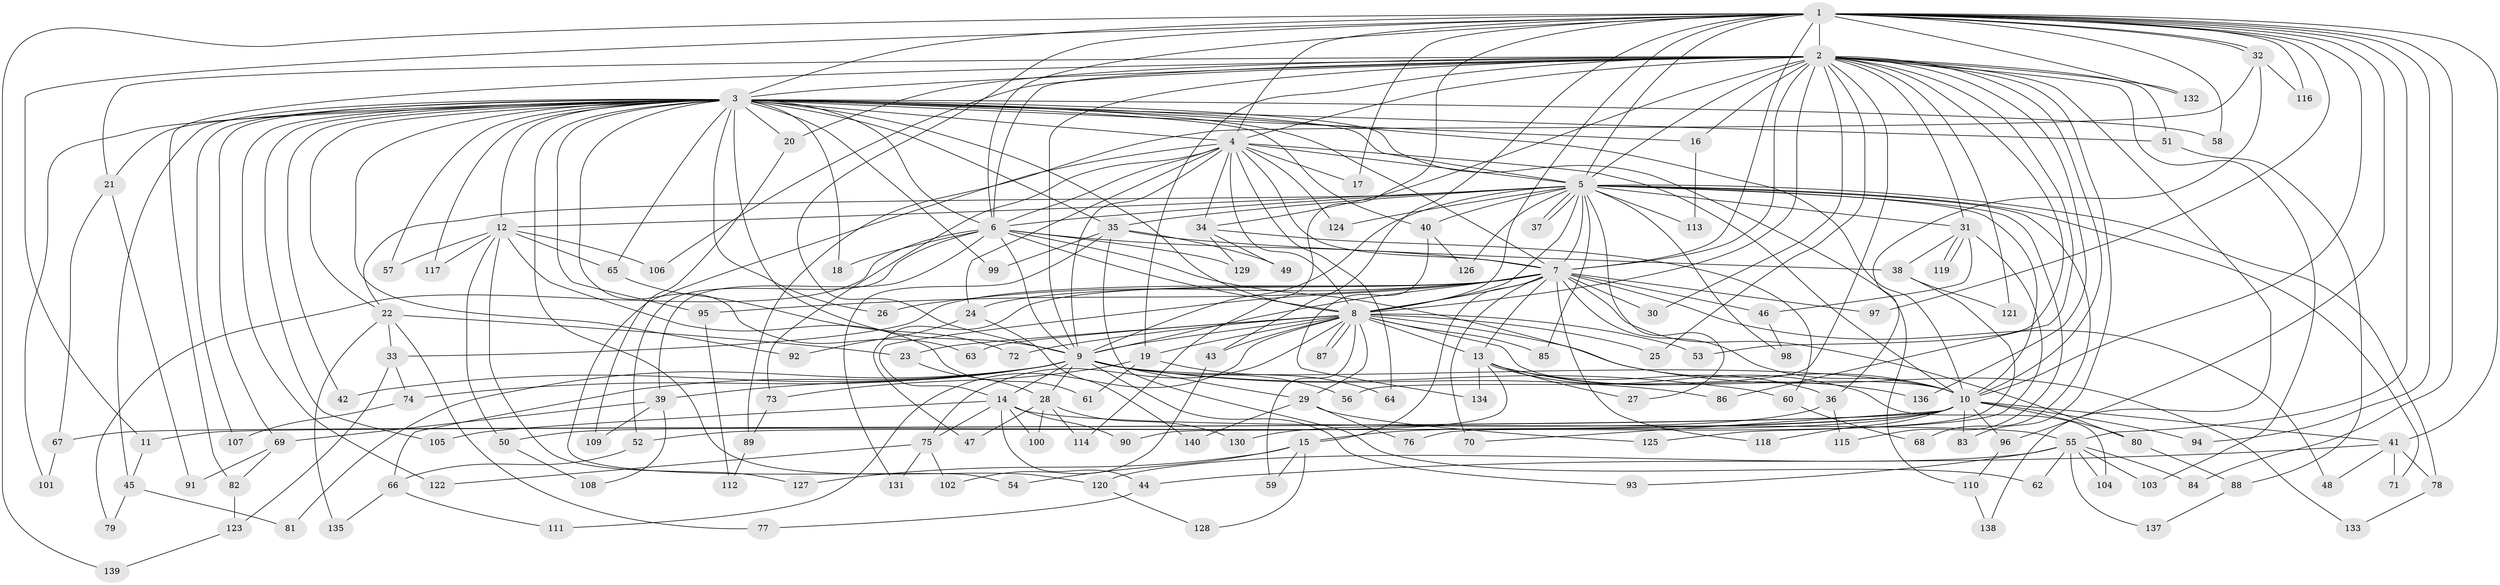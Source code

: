 // Generated by graph-tools (version 1.1) at 2025/49/03/09/25 03:49:28]
// undirected, 140 vertices, 305 edges
graph export_dot {
graph [start="1"]
  node [color=gray90,style=filled];
  1;
  2;
  3;
  4;
  5;
  6;
  7;
  8;
  9;
  10;
  11;
  12;
  13;
  14;
  15;
  16;
  17;
  18;
  19;
  20;
  21;
  22;
  23;
  24;
  25;
  26;
  27;
  28;
  29;
  30;
  31;
  32;
  33;
  34;
  35;
  36;
  37;
  38;
  39;
  40;
  41;
  42;
  43;
  44;
  45;
  46;
  47;
  48;
  49;
  50;
  51;
  52;
  53;
  54;
  55;
  56;
  57;
  58;
  59;
  60;
  61;
  62;
  63;
  64;
  65;
  66;
  67;
  68;
  69;
  70;
  71;
  72;
  73;
  74;
  75;
  76;
  77;
  78;
  79;
  80;
  81;
  82;
  83;
  84;
  85;
  86;
  87;
  88;
  89;
  90;
  91;
  92;
  93;
  94;
  95;
  96;
  97;
  98;
  99;
  100;
  101;
  102;
  103;
  104;
  105;
  106;
  107;
  108;
  109;
  110;
  111;
  112;
  113;
  114;
  115;
  116;
  117;
  118;
  119;
  120;
  121;
  122;
  123;
  124;
  125;
  126;
  127;
  128;
  129;
  130;
  131;
  132;
  133;
  134;
  135;
  136;
  137;
  138;
  139;
  140;
  1 -- 2;
  1 -- 3;
  1 -- 4;
  1 -- 5;
  1 -- 6;
  1 -- 7;
  1 -- 8;
  1 -- 9;
  1 -- 10;
  1 -- 11;
  1 -- 17;
  1 -- 32;
  1 -- 32;
  1 -- 41;
  1 -- 43;
  1 -- 55;
  1 -- 58;
  1 -- 84;
  1 -- 94;
  1 -- 96;
  1 -- 97;
  1 -- 114;
  1 -- 116;
  1 -- 132;
  1 -- 139;
  2 -- 3;
  2 -- 4;
  2 -- 5;
  2 -- 6;
  2 -- 7;
  2 -- 8;
  2 -- 9;
  2 -- 10;
  2 -- 16;
  2 -- 19;
  2 -- 20;
  2 -- 21;
  2 -- 25;
  2 -- 30;
  2 -- 31;
  2 -- 34;
  2 -- 51;
  2 -- 53;
  2 -- 56;
  2 -- 82;
  2 -- 83;
  2 -- 86;
  2 -- 103;
  2 -- 106;
  2 -- 121;
  2 -- 132;
  2 -- 136;
  2 -- 138;
  3 -- 4;
  3 -- 5;
  3 -- 6;
  3 -- 7;
  3 -- 8;
  3 -- 9;
  3 -- 10;
  3 -- 12;
  3 -- 16;
  3 -- 18;
  3 -- 20;
  3 -- 21;
  3 -- 22;
  3 -- 26;
  3 -- 35;
  3 -- 40;
  3 -- 42;
  3 -- 45;
  3 -- 51;
  3 -- 57;
  3 -- 58;
  3 -- 63;
  3 -- 65;
  3 -- 69;
  3 -- 92;
  3 -- 95;
  3 -- 99;
  3 -- 101;
  3 -- 105;
  3 -- 107;
  3 -- 110;
  3 -- 117;
  3 -- 120;
  3 -- 122;
  4 -- 5;
  4 -- 6;
  4 -- 7;
  4 -- 8;
  4 -- 9;
  4 -- 10;
  4 -- 17;
  4 -- 24;
  4 -- 34;
  4 -- 54;
  4 -- 64;
  4 -- 73;
  4 -- 124;
  5 -- 6;
  5 -- 7;
  5 -- 8;
  5 -- 9;
  5 -- 10;
  5 -- 12;
  5 -- 22;
  5 -- 27;
  5 -- 31;
  5 -- 35;
  5 -- 37;
  5 -- 37;
  5 -- 40;
  5 -- 68;
  5 -- 71;
  5 -- 78;
  5 -- 85;
  5 -- 98;
  5 -- 113;
  5 -- 115;
  5 -- 124;
  5 -- 126;
  6 -- 7;
  6 -- 8;
  6 -- 9;
  6 -- 10;
  6 -- 18;
  6 -- 39;
  6 -- 52;
  6 -- 79;
  6 -- 129;
  7 -- 8;
  7 -- 9;
  7 -- 10;
  7 -- 13;
  7 -- 14;
  7 -- 15;
  7 -- 24;
  7 -- 26;
  7 -- 30;
  7 -- 33;
  7 -- 46;
  7 -- 47;
  7 -- 48;
  7 -- 70;
  7 -- 80;
  7 -- 95;
  7 -- 97;
  7 -- 118;
  8 -- 9;
  8 -- 10;
  8 -- 13;
  8 -- 19;
  8 -- 23;
  8 -- 25;
  8 -- 29;
  8 -- 43;
  8 -- 53;
  8 -- 59;
  8 -- 63;
  8 -- 72;
  8 -- 75;
  8 -- 85;
  8 -- 87;
  8 -- 87;
  8 -- 111;
  8 -- 133;
  9 -- 10;
  9 -- 14;
  9 -- 28;
  9 -- 29;
  9 -- 39;
  9 -- 42;
  9 -- 56;
  9 -- 60;
  9 -- 66;
  9 -- 74;
  9 -- 81;
  9 -- 86;
  9 -- 93;
  10 -- 11;
  10 -- 15;
  10 -- 41;
  10 -- 50;
  10 -- 52;
  10 -- 67;
  10 -- 70;
  10 -- 80;
  10 -- 83;
  10 -- 94;
  10 -- 96;
  10 -- 118;
  11 -- 45;
  12 -- 50;
  12 -- 57;
  12 -- 61;
  12 -- 65;
  12 -- 106;
  12 -- 117;
  12 -- 127;
  13 -- 27;
  13 -- 36;
  13 -- 90;
  13 -- 104;
  13 -- 134;
  13 -- 136;
  14 -- 44;
  14 -- 55;
  14 -- 75;
  14 -- 90;
  14 -- 100;
  14 -- 105;
  15 -- 54;
  15 -- 59;
  15 -- 127;
  15 -- 128;
  16 -- 113;
  19 -- 61;
  19 -- 64;
  19 -- 73;
  20 -- 109;
  21 -- 67;
  21 -- 91;
  22 -- 23;
  22 -- 33;
  22 -- 77;
  22 -- 135;
  23 -- 28;
  24 -- 92;
  24 -- 140;
  28 -- 47;
  28 -- 100;
  28 -- 114;
  28 -- 130;
  29 -- 76;
  29 -- 125;
  29 -- 140;
  31 -- 38;
  31 -- 46;
  31 -- 119;
  31 -- 119;
  31 -- 125;
  32 -- 36;
  32 -- 89;
  32 -- 116;
  33 -- 74;
  33 -- 123;
  34 -- 49;
  34 -- 60;
  34 -- 129;
  35 -- 38;
  35 -- 49;
  35 -- 62;
  35 -- 99;
  35 -- 131;
  36 -- 115;
  36 -- 130;
  38 -- 76;
  38 -- 121;
  39 -- 69;
  39 -- 108;
  39 -- 109;
  40 -- 126;
  40 -- 134;
  41 -- 44;
  41 -- 48;
  41 -- 71;
  41 -- 78;
  43 -- 102;
  44 -- 77;
  45 -- 79;
  45 -- 81;
  46 -- 98;
  50 -- 108;
  51 -- 88;
  52 -- 66;
  55 -- 62;
  55 -- 84;
  55 -- 93;
  55 -- 103;
  55 -- 104;
  55 -- 120;
  55 -- 137;
  60 -- 68;
  65 -- 72;
  66 -- 111;
  66 -- 135;
  67 -- 101;
  69 -- 82;
  69 -- 91;
  73 -- 89;
  74 -- 107;
  75 -- 102;
  75 -- 122;
  75 -- 131;
  78 -- 133;
  80 -- 88;
  82 -- 123;
  88 -- 137;
  89 -- 112;
  95 -- 112;
  96 -- 110;
  110 -- 138;
  120 -- 128;
  123 -- 139;
}
